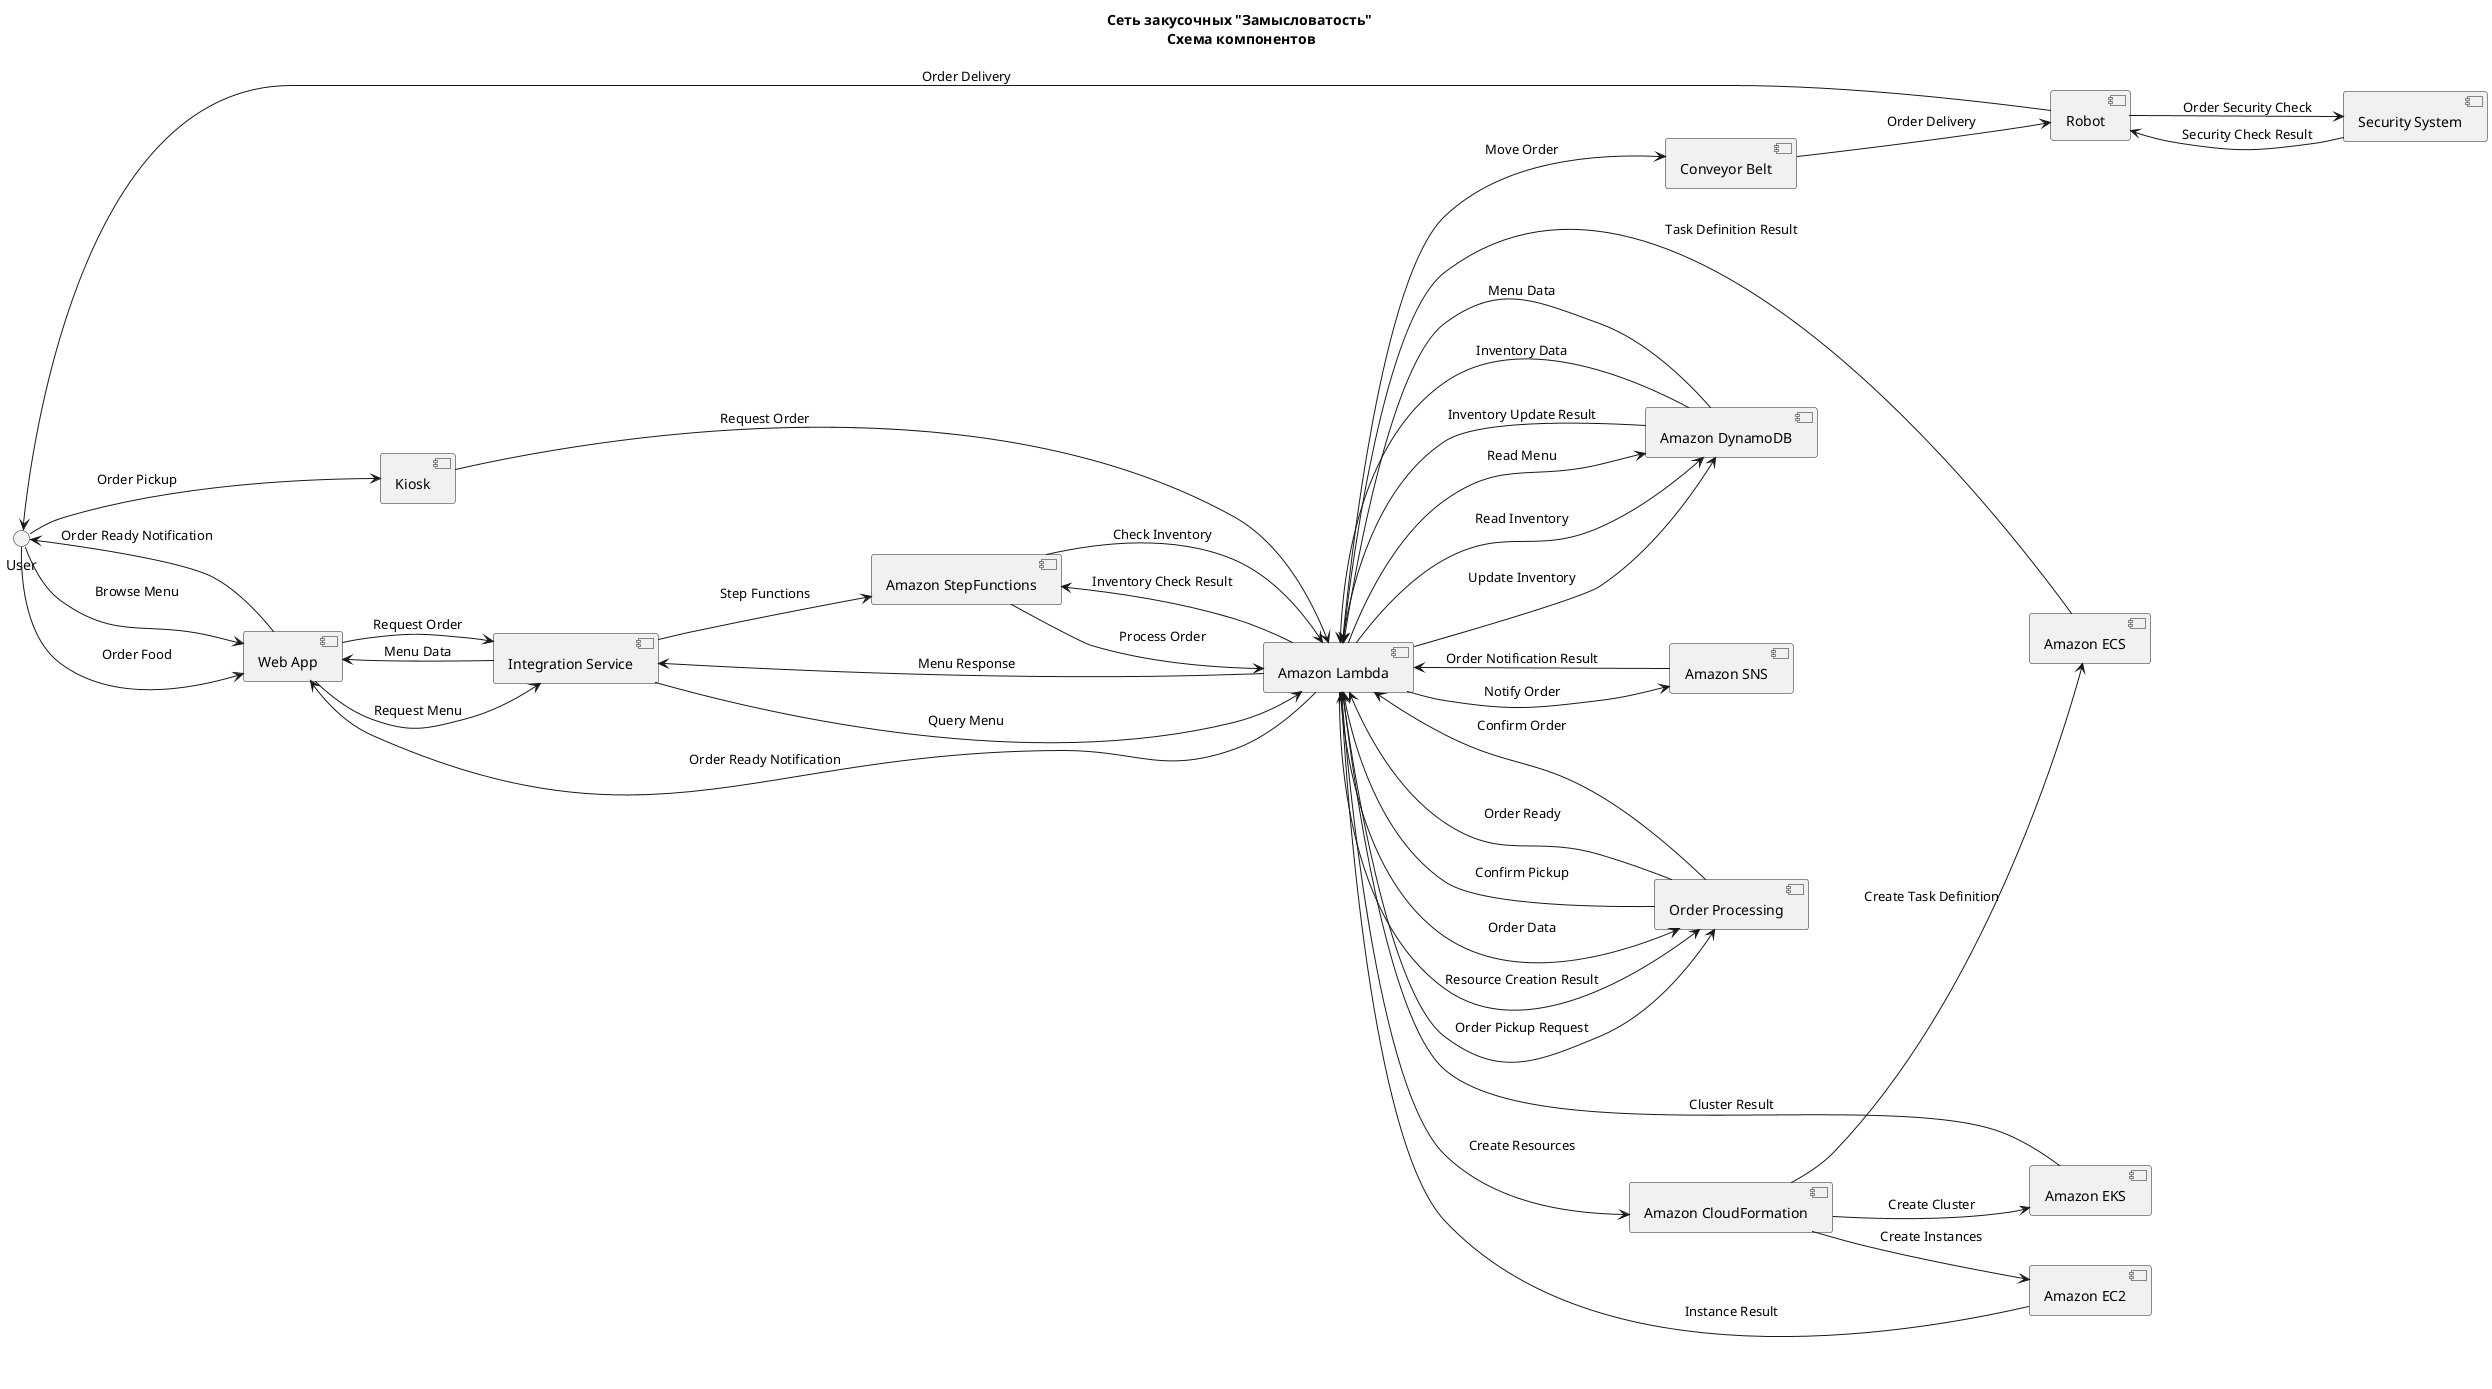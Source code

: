 @startuml


!define AWSPUML https://raw.githubusercontent.com/awslabs/aws-icons-for-plantuml/v14.0.0/dist


title Сеть закусочных "Замысловатость"\n Схема компонентов
left to right direction


!define SPRITESURL https://raw.githubusercontent.com/rabelenda/cicon-plantuml-sprites/v2.0/sprites


!define serviceCloudX 200
!define serviceCloudY 200


!define awsCognito [Amazon Cognito]
!define awsStepFunctions [Amazon StepFunctions]
!define awsLambda [Amazon Lambda]
!define awsCloudFormation [Amazon CloudFormation]
!define awsDynamoDB [Amazon DynamoDB]
!define awsSNS [Amazon SNS]
!define awsECS [Amazon ECS]
!define awsEKS [Amazon EKS]
!define awsEC2 [Amazon EC2]
!define awsKafka [Amazon Kafka]


!define webapp [Web App]
!define mobileapp [Mobile App]
!define kiosk [Kiosk]


!define paymentSystem [Payment System]
!define marketingSolution [Marketing Solution]


!define robot [Robot]
!define conveyorBelt [Conveyor Belt]


!define integrationService [Integration Service]


!define securitySystem [Security System]


!define orderProcessing [Order Processing]


!define user [User]


User --> webapp : Browse Menu
webapp --> integrationService : Request Menu
integrationService --> awsLambda : Query Menu
awsLambda --> awsDynamoDB : Read Menu
awsDynamoDB --> awsLambda : Menu Data
awsLambda --> integrationService : Menu Response
integrationService --> webapp : Menu Data
User --> webapp : Order Food
webapp --> integrationService : Request Order
integrationService --> awsStepFunctions : Step Functions
awsStepFunctions --> awsLambda : Check Inventory
awsLambda --> awsDynamoDB : Read Inventory
awsDynamoDB --> awsLambda : Inventory Data
awsLambda --> awsStepFunctions : Inventory Check Result
awsStepFunctions --> awsLambda : Process Order
awsLambda --> awsDynamoDB : Update Inventory
awsDynamoDB --> awsLambda : Inventory Update Result
awsLambda --> awsSNS : Notify Order
awsSNS --> awsLambda : Order Notification Result
awsLambda --> orderProcessing : Order Data
orderProcessing --> awsLambda : Confirm Order
awsLambda --> awsCloudFormation : Create Resources
awsCloudFormation --> awsECS : Create Task Definition
awsCloudFormation --> awsEKS : Create Cluster
awsCloudFormation --> awsEC2 : Create Instances
awsECS --> awsLambda : Task Definition Result
awsEKS --> awsLambda : Cluster Result
awsEC2 --> awsLambda : Instance Result
awsLambda --> orderProcessing : Resource Creation Result
orderProcessing --> awsLambda : Order Ready
awsLambda --> webapp : Order Ready Notification
webapp --> User : Order Ready Notification
User --> kiosk : Order Pickup
kiosk --> awsLambda : Request Order
awsLambda --> orderProcessing : Order Pickup Request
orderProcessing --> awsLambda : Confirm Pickup
awsLambda --> conveyorBelt : Move Order
conveyorBelt --> robot : Order Delivery
robot --> securitySystem : Order Security Check
securitySystem --> robot : Security Check Result
robot --> User : Order Delivery


@enduml
